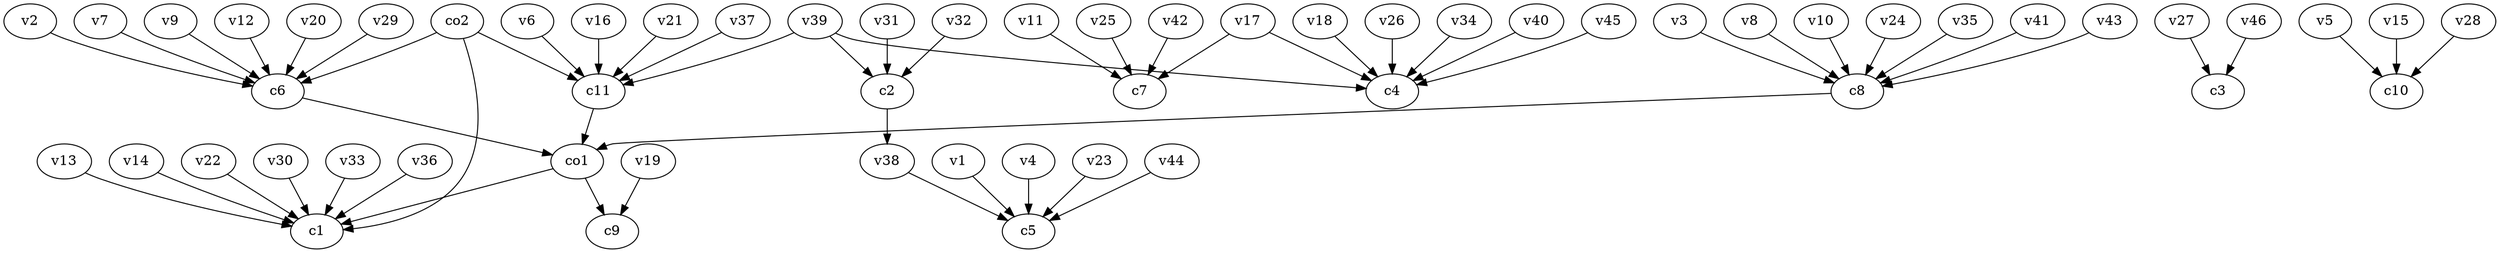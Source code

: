 strict digraph  {
c1;
c2;
c3;
c4;
c5;
c6;
c7;
c8;
c9;
c10;
c11;
v1;
v2;
v3;
v4;
v5;
v6;
v7;
v8;
v9;
v10;
v11;
v12;
v13;
v14;
v15;
v16;
v17;
v18;
v19;
v20;
v21;
v22;
v23;
v24;
v25;
v26;
v27;
v28;
v29;
v30;
v31;
v32;
v33;
v34;
v35;
v36;
v37;
v38;
v39;
v40;
v41;
v42;
v43;
v44;
v45;
v46;
co1;
co2;
c2 -> v38  [weight=1];
c6 -> co1  [weight=1];
c8 -> co1  [weight=1];
c11 -> co1  [weight=1];
v1 -> c5  [weight=1];
v2 -> c6  [weight=1];
v3 -> c8  [weight=1];
v4 -> c5  [weight=1];
v5 -> c10  [weight=1];
v6 -> c11  [weight=1];
v7 -> c6  [weight=1];
v8 -> c8  [weight=1];
v9 -> c6  [weight=1];
v10 -> c8  [weight=1];
v11 -> c7  [weight=1];
v12 -> c6  [weight=1];
v13 -> c1  [weight=1];
v14 -> c1  [weight=1];
v15 -> c10  [weight=1];
v16 -> c11  [weight=1];
v17 -> c4  [weight=1];
v17 -> c7  [weight=1];
v18 -> c4  [weight=1];
v19 -> c9  [weight=1];
v20 -> c6  [weight=1];
v21 -> c11  [weight=1];
v22 -> c1  [weight=1];
v23 -> c5  [weight=1];
v24 -> c8  [weight=1];
v25 -> c7  [weight=1];
v26 -> c4  [weight=1];
v27 -> c3  [weight=1];
v28 -> c10  [weight=1];
v29 -> c6  [weight=1];
v30 -> c1  [weight=1];
v31 -> c2  [weight=1];
v32 -> c2  [weight=1];
v33 -> c1  [weight=1];
v34 -> c4  [weight=1];
v35 -> c8  [weight=1];
v36 -> c1  [weight=1];
v37 -> c11  [weight=1];
v38 -> c5  [weight=1];
v39 -> c4  [weight=1];
v39 -> c11  [weight=1];
v39 -> c2  [weight=1];
v40 -> c4  [weight=1];
v41 -> c8  [weight=1];
v42 -> c7  [weight=1];
v43 -> c8  [weight=1];
v44 -> c5  [weight=1];
v45 -> c4  [weight=1];
v46 -> c3  [weight=1];
co1 -> c9  [weight=1];
co1 -> c1  [weight=1];
co2 -> c6  [weight=1];
co2 -> c11  [weight=1];
co2 -> c1  [weight=1];
}
